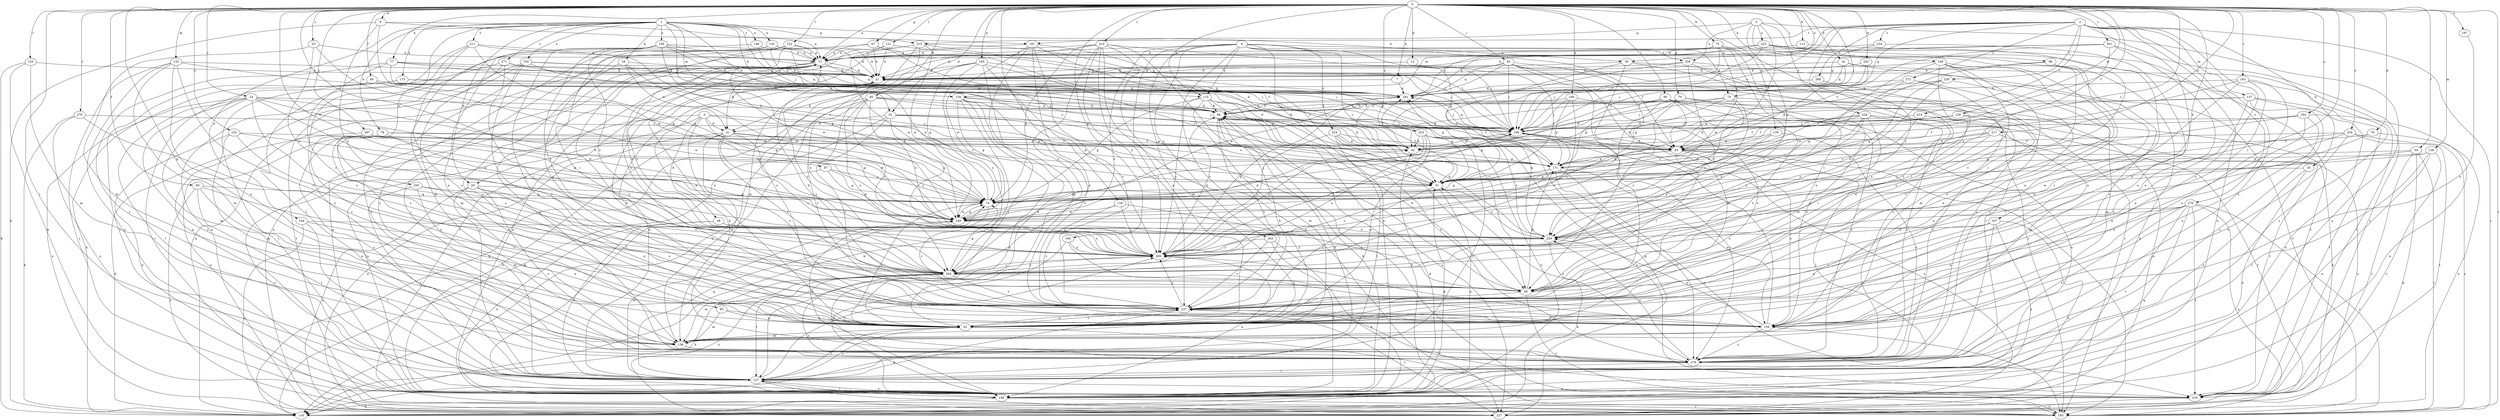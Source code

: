 strict digraph  {
0;
1;
2;
3;
4;
5;
6;
7;
11;
12;
16;
18;
20;
21;
23;
24;
31;
32;
35;
38;
41;
42;
49;
50;
53;
54;
56;
60;
63;
65;
67;
70;
73;
74;
75;
76;
77;
78;
84;
86;
90;
92;
95;
97;
106;
107;
109;
113;
115;
116;
118;
121;
122;
125;
127;
128;
129;
132;
134;
137;
138;
139;
144;
145;
146;
148;
152;
154;
156;
159;
160;
165;
166;
171;
173;
181;
182;
183;
193;
194;
197;
201;
202;
204;
210;
211;
214;
215;
216;
217;
223;
224;
225;
226;
227;
228;
234;
237;
242;
248;
254;
255;
258;
259;
267;
268;
269;
270;
271;
272;
276;
279;
0 -> 6  [label=a];
0 -> 7  [label=a];
0 -> 11  [label=a];
0 -> 12  [label=b];
0 -> 16  [label=b];
0 -> 23  [label=c];
0 -> 24  [label=c];
0 -> 31  [label=c];
0 -> 32  [label=d];
0 -> 49  [label=e];
0 -> 50  [label=e];
0 -> 54  [label=f];
0 -> 56  [label=f];
0 -> 60  [label=f];
0 -> 63  [label=f];
0 -> 65  [label=g];
0 -> 67  [label=g];
0 -> 70  [label=g];
0 -> 75  [label=h];
0 -> 76  [label=h];
0 -> 77  [label=h];
0 -> 86  [label=i];
0 -> 90  [label=i];
0 -> 92  [label=i];
0 -> 95  [label=i];
0 -> 97  [label=j];
0 -> 106  [label=j];
0 -> 107  [label=k];
0 -> 109  [label=k];
0 -> 113  [label=k];
0 -> 115  [label=k];
0 -> 118  [label=l];
0 -> 121  [label=l];
0 -> 122  [label=l];
0 -> 125  [label=l];
0 -> 127  [label=l];
0 -> 128  [label=m];
0 -> 129  [label=m];
0 -> 132  [label=m];
0 -> 139  [label=n];
0 -> 152  [label=o];
0 -> 160  [label=p];
0 -> 165  [label=p];
0 -> 166  [label=p];
0 -> 183  [label=r];
0 -> 193  [label=r];
0 -> 194  [label=s];
0 -> 197  [label=s];
0 -> 201  [label=s];
0 -> 210  [label=t];
0 -> 217  [label=u];
0 -> 223  [label=u];
0 -> 242  [label=w];
0 -> 248  [label=w];
0 -> 254  [label=x];
0 -> 267  [label=y];
0 -> 270  [label=z];
1 -> 18  [label=b];
1 -> 20  [label=b];
1 -> 32  [label=d];
1 -> 50  [label=e];
1 -> 78  [label=h];
1 -> 84  [label=h];
1 -> 106  [label=j];
1 -> 115  [label=k];
1 -> 134  [label=m];
1 -> 144  [label=n];
1 -> 145  [label=n];
1 -> 146  [label=n];
1 -> 154  [label=o];
1 -> 156  [label=o];
1 -> 173  [label=q];
1 -> 181  [label=q];
1 -> 211  [label=t];
1 -> 255  [label=x];
1 -> 271  [label=z];
2 -> 35  [label=d];
2 -> 53  [label=e];
2 -> 73  [label=g];
2 -> 134  [label=m];
2 -> 137  [label=m];
2 -> 159  [label=o];
2 -> 193  [label=r];
2 -> 214  [label=t];
2 -> 215  [label=t];
2 -> 223  [label=u];
2 -> 228  [label=v];
2 -> 234  [label=v];
2 -> 268  [label=y];
2 -> 269  [label=y];
2 -> 272  [label=z];
2 -> 276  [label=z];
2 -> 279  [label=z];
3 -> 20  [label=b];
3 -> 31  [label=c];
3 -> 38  [label=d];
3 -> 41  [label=d];
3 -> 138  [label=m];
3 -> 148  [label=n];
3 -> 171  [label=p];
3 -> 248  [label=w];
4 -> 11  [label=a];
4 -> 31  [label=c];
4 -> 53  [label=e];
4 -> 63  [label=f];
4 -> 73  [label=g];
4 -> 106  [label=j];
4 -> 115  [label=k];
4 -> 138  [label=m];
4 -> 148  [label=n];
4 -> 202  [label=s];
4 -> 204  [label=s];
4 -> 224  [label=u];
4 -> 237  [label=v];
4 -> 258  [label=x];
5 -> 63  [label=f];
5 -> 74  [label=g];
5 -> 181  [label=q];
5 -> 225  [label=u];
5 -> 226  [label=u];
5 -> 227  [label=u];
5 -> 237  [label=v];
5 -> 258  [label=x];
6 -> 11  [label=a];
6 -> 116  [label=k];
6 -> 215  [label=t];
6 -> 248  [label=w];
6 -> 269  [label=y];
7 -> 41  [label=d];
7 -> 182  [label=q];
11 -> 21  [label=b];
11 -> 41  [label=d];
11 -> 148  [label=n];
11 -> 182  [label=q];
11 -> 204  [label=s];
11 -> 269  [label=y];
12 -> 21  [label=b];
12 -> 31  [label=c];
16 -> 21  [label=b];
16 -> 106  [label=j];
16 -> 159  [label=o];
16 -> 182  [label=q];
16 -> 216  [label=t];
18 -> 21  [label=b];
18 -> 41  [label=d];
18 -> 53  [label=e];
18 -> 248  [label=w];
20 -> 53  [label=e];
20 -> 74  [label=g];
20 -> 127  [label=l];
20 -> 159  [label=o];
20 -> 227  [label=u];
20 -> 279  [label=z];
21 -> 182  [label=q];
21 -> 204  [label=s];
21 -> 269  [label=y];
23 -> 11  [label=a];
23 -> 74  [label=g];
23 -> 138  [label=m];
23 -> 259  [label=x];
24 -> 74  [label=g];
24 -> 84  [label=h];
24 -> 127  [label=l];
24 -> 138  [label=m];
24 -> 204  [label=s];
24 -> 227  [label=u];
24 -> 248  [label=w];
24 -> 259  [label=x];
24 -> 279  [label=z];
31 -> 74  [label=g];
31 -> 148  [label=n];
31 -> 182  [label=q];
31 -> 237  [label=v];
31 -> 279  [label=z];
32 -> 31  [label=c];
32 -> 41  [label=d];
32 -> 63  [label=f];
32 -> 116  [label=k];
32 -> 171  [label=p];
32 -> 237  [label=v];
32 -> 269  [label=y];
35 -> 31  [label=c];
35 -> 148  [label=n];
35 -> 279  [label=z];
38 -> 127  [label=l];
38 -> 148  [label=n];
38 -> 259  [label=x];
38 -> 269  [label=y];
41 -> 42  [label=d];
41 -> 74  [label=g];
41 -> 95  [label=i];
41 -> 148  [label=n];
41 -> 204  [label=s];
41 -> 227  [label=u];
41 -> 237  [label=v];
41 -> 269  [label=y];
42 -> 21  [label=b];
42 -> 84  [label=h];
42 -> 171  [label=p];
49 -> 42  [label=d];
49 -> 84  [label=h];
49 -> 106  [label=j];
49 -> 116  [label=k];
49 -> 204  [label=s];
49 -> 216  [label=t];
49 -> 237  [label=v];
49 -> 259  [label=x];
49 -> 269  [label=y];
50 -> 21  [label=b];
50 -> 31  [label=c];
50 -> 95  [label=i];
50 -> 193  [label=r];
50 -> 279  [label=z];
53 -> 21  [label=b];
53 -> 84  [label=h];
53 -> 127  [label=l];
53 -> 138  [label=m];
53 -> 193  [label=r];
53 -> 237  [label=v];
54 -> 116  [label=k];
54 -> 171  [label=p];
54 -> 193  [label=r];
54 -> 216  [label=t];
54 -> 259  [label=x];
56 -> 106  [label=j];
56 -> 127  [label=l];
56 -> 182  [label=q];
56 -> 248  [label=w];
60 -> 53  [label=e];
60 -> 74  [label=g];
60 -> 127  [label=l];
60 -> 193  [label=r];
60 -> 237  [label=v];
63 -> 74  [label=g];
63 -> 95  [label=i];
63 -> 127  [label=l];
63 -> 159  [label=o];
63 -> 171  [label=p];
63 -> 193  [label=r];
65 -> 53  [label=e];
65 -> 138  [label=m];
65 -> 159  [label=o];
67 -> 11  [label=a];
67 -> 21  [label=b];
67 -> 42  [label=d];
67 -> 171  [label=p];
67 -> 227  [label=u];
70 -> 42  [label=d];
70 -> 84  [label=h];
70 -> 159  [label=o];
70 -> 171  [label=p];
70 -> 248  [label=w];
70 -> 279  [label=z];
73 -> 84  [label=h];
73 -> 106  [label=j];
73 -> 171  [label=p];
73 -> 248  [label=w];
73 -> 259  [label=x];
73 -> 279  [label=z];
74 -> 11  [label=a];
74 -> 53  [label=e];
74 -> 106  [label=j];
74 -> 237  [label=v];
74 -> 248  [label=w];
75 -> 11  [label=a];
75 -> 95  [label=i];
75 -> 106  [label=j];
75 -> 182  [label=q];
75 -> 204  [label=s];
75 -> 237  [label=v];
75 -> 248  [label=w];
76 -> 63  [label=f];
76 -> 95  [label=i];
76 -> 227  [label=u];
77 -> 21  [label=b];
77 -> 42  [label=d];
77 -> 106  [label=j];
77 -> 182  [label=q];
77 -> 204  [label=s];
77 -> 279  [label=z];
78 -> 42  [label=d];
78 -> 53  [label=e];
78 -> 63  [label=f];
78 -> 148  [label=n];
78 -> 269  [label=y];
78 -> 279  [label=z];
84 -> 106  [label=j];
84 -> 227  [label=u];
84 -> 237  [label=v];
86 -> 21  [label=b];
86 -> 31  [label=c];
86 -> 116  [label=k];
86 -> 216  [label=t];
86 -> 279  [label=z];
90 -> 42  [label=d];
90 -> 63  [label=f];
90 -> 74  [label=g];
90 -> 84  [label=h];
90 -> 148  [label=n];
90 -> 227  [label=u];
90 -> 237  [label=v];
90 -> 269  [label=y];
90 -> 279  [label=z];
92 -> 21  [label=b];
92 -> 63  [label=f];
92 -> 106  [label=j];
92 -> 138  [label=m];
92 -> 182  [label=q];
92 -> 193  [label=r];
92 -> 237  [label=v];
92 -> 248  [label=w];
95 -> 21  [label=b];
95 -> 84  [label=h];
95 -> 171  [label=p];
95 -> 193  [label=r];
95 -> 237  [label=v];
97 -> 31  [label=c];
97 -> 74  [label=g];
97 -> 216  [label=t];
97 -> 248  [label=w];
106 -> 42  [label=d];
106 -> 63  [label=f];
106 -> 182  [label=q];
106 -> 227  [label=u];
106 -> 279  [label=z];
107 -> 53  [label=e];
107 -> 116  [label=k];
107 -> 148  [label=n];
107 -> 237  [label=v];
107 -> 259  [label=x];
107 -> 279  [label=z];
109 -> 21  [label=b];
109 -> 53  [label=e];
109 -> 95  [label=i];
109 -> 138  [label=m];
109 -> 159  [label=o];
109 -> 248  [label=w];
109 -> 279  [label=z];
113 -> 11  [label=a];
113 -> 95  [label=i];
115 -> 74  [label=g];
115 -> 84  [label=h];
115 -> 95  [label=i];
115 -> 138  [label=m];
115 -> 171  [label=p];
115 -> 269  [label=y];
115 -> 279  [label=z];
116 -> 11  [label=a];
116 -> 84  [label=h];
118 -> 95  [label=i];
118 -> 237  [label=v];
118 -> 248  [label=w];
118 -> 269  [label=y];
121 -> 11  [label=a];
121 -> 21  [label=b];
121 -> 106  [label=j];
121 -> 193  [label=r];
121 -> 248  [label=w];
122 -> 11  [label=a];
122 -> 21  [label=b];
122 -> 31  [label=c];
122 -> 127  [label=l];
122 -> 159  [label=o];
122 -> 237  [label=v];
122 -> 248  [label=w];
125 -> 21  [label=b];
125 -> 116  [label=k];
125 -> 138  [label=m];
125 -> 148  [label=n];
127 -> 21  [label=b];
127 -> 53  [label=e];
127 -> 74  [label=g];
127 -> 84  [label=h];
127 -> 148  [label=n];
127 -> 216  [label=t];
127 -> 227  [label=u];
127 -> 248  [label=w];
127 -> 269  [label=y];
128 -> 127  [label=l];
128 -> 148  [label=n];
128 -> 171  [label=p];
128 -> 216  [label=t];
128 -> 248  [label=w];
129 -> 42  [label=d];
129 -> 63  [label=f];
129 -> 106  [label=j];
129 -> 116  [label=k];
129 -> 216  [label=t];
132 -> 21  [label=b];
132 -> 53  [label=e];
132 -> 84  [label=h];
132 -> 138  [label=m];
132 -> 148  [label=n];
132 -> 193  [label=r];
132 -> 237  [label=v];
134 -> 53  [label=e];
134 -> 63  [label=f];
134 -> 74  [label=g];
134 -> 84  [label=h];
134 -> 116  [label=k];
134 -> 148  [label=n];
134 -> 237  [label=v];
137 -> 42  [label=d];
137 -> 84  [label=h];
137 -> 148  [label=n];
137 -> 159  [label=o];
137 -> 216  [label=t];
137 -> 279  [label=z];
138 -> 279  [label=z];
139 -> 31  [label=c];
139 -> 42  [label=d];
139 -> 269  [label=y];
139 -> 279  [label=z];
144 -> 53  [label=e];
144 -> 127  [label=l];
144 -> 227  [label=u];
144 -> 259  [label=x];
145 -> 11  [label=a];
145 -> 21  [label=b];
145 -> 95  [label=i];
145 -> 182  [label=q];
145 -> 227  [label=u];
145 -> 279  [label=z];
146 -> 11  [label=a];
146 -> 138  [label=m];
146 -> 182  [label=q];
148 -> 11  [label=a];
148 -> 31  [label=c];
148 -> 42  [label=d];
148 -> 84  [label=h];
148 -> 116  [label=k];
148 -> 127  [label=l];
148 -> 193  [label=r];
152 -> 42  [label=d];
152 -> 74  [label=g];
152 -> 138  [label=m];
152 -> 148  [label=n];
152 -> 204  [label=s];
154 -> 21  [label=b];
154 -> 31  [label=c];
154 -> 84  [label=h];
154 -> 148  [label=n];
154 -> 159  [label=o];
154 -> 193  [label=r];
154 -> 279  [label=z];
156 -> 11  [label=a];
156 -> 21  [label=b];
156 -> 53  [label=e];
156 -> 63  [label=f];
156 -> 74  [label=g];
156 -> 182  [label=q];
156 -> 204  [label=s];
156 -> 237  [label=v];
156 -> 269  [label=y];
159 -> 106  [label=j];
159 -> 193  [label=r];
159 -> 259  [label=x];
159 -> 269  [label=y];
159 -> 279  [label=z];
160 -> 148  [label=n];
160 -> 159  [label=o];
160 -> 269  [label=y];
165 -> 21  [label=b];
165 -> 31  [label=c];
165 -> 74  [label=g];
165 -> 106  [label=j];
165 -> 116  [label=k];
165 -> 159  [label=o];
165 -> 204  [label=s];
165 -> 269  [label=y];
166 -> 84  [label=h];
166 -> 106  [label=j];
166 -> 171  [label=p];
166 -> 204  [label=s];
166 -> 237  [label=v];
171 -> 31  [label=c];
171 -> 74  [label=g];
171 -> 159  [label=o];
171 -> 204  [label=s];
171 -> 216  [label=t];
171 -> 279  [label=z];
173 -> 42  [label=d];
173 -> 116  [label=k];
173 -> 182  [label=q];
173 -> 216  [label=t];
181 -> 11  [label=a];
181 -> 31  [label=c];
181 -> 53  [label=e];
181 -> 127  [label=l];
181 -> 182  [label=q];
181 -> 237  [label=v];
181 -> 248  [label=w];
182 -> 84  [label=h];
182 -> 106  [label=j];
183 -> 31  [label=c];
183 -> 53  [label=e];
183 -> 95  [label=i];
183 -> 159  [label=o];
183 -> 182  [label=q];
183 -> 279  [label=z];
194 -> 53  [label=e];
194 -> 63  [label=f];
194 -> 74  [label=g];
194 -> 106  [label=j];
194 -> 148  [label=n];
194 -> 159  [label=o];
197 -> 159  [label=o];
201 -> 11  [label=a];
201 -> 21  [label=b];
201 -> 53  [label=e];
201 -> 63  [label=f];
201 -> 216  [label=t];
201 -> 259  [label=x];
202 -> 116  [label=k];
202 -> 148  [label=n];
202 -> 237  [label=v];
202 -> 269  [label=y];
204 -> 74  [label=g];
204 -> 95  [label=i];
204 -> 116  [label=k];
204 -> 127  [label=l];
204 -> 138  [label=m];
204 -> 148  [label=n];
204 -> 227  [label=u];
204 -> 237  [label=v];
204 -> 269  [label=y];
210 -> 11  [label=a];
210 -> 21  [label=b];
210 -> 74  [label=g];
210 -> 95  [label=i];
210 -> 171  [label=p];
210 -> 193  [label=r];
210 -> 204  [label=s];
210 -> 227  [label=u];
210 -> 237  [label=v];
210 -> 269  [label=y];
211 -> 11  [label=a];
211 -> 31  [label=c];
211 -> 74  [label=g];
211 -> 127  [label=l];
211 -> 159  [label=o];
211 -> 279  [label=z];
214 -> 53  [label=e];
214 -> 106  [label=j];
214 -> 259  [label=x];
215 -> 11  [label=a];
215 -> 53  [label=e];
215 -> 106  [label=j];
215 -> 138  [label=m];
215 -> 159  [label=o];
215 -> 171  [label=p];
215 -> 248  [label=w];
216 -> 227  [label=u];
216 -> 237  [label=v];
217 -> 31  [label=c];
217 -> 42  [label=d];
217 -> 204  [label=s];
217 -> 227  [label=u];
217 -> 259  [label=x];
223 -> 42  [label=d];
223 -> 53  [label=e];
223 -> 127  [label=l];
223 -> 148  [label=n];
223 -> 204  [label=s];
223 -> 216  [label=t];
223 -> 259  [label=x];
223 -> 269  [label=y];
224 -> 31  [label=c];
224 -> 42  [label=d];
224 -> 63  [label=f];
224 -> 95  [label=i];
224 -> 127  [label=l];
224 -> 269  [label=y];
225 -> 11  [label=a];
225 -> 53  [label=e];
225 -> 106  [label=j];
225 -> 148  [label=n];
225 -> 159  [label=o];
225 -> 182  [label=q];
226 -> 42  [label=d];
226 -> 63  [label=f];
226 -> 95  [label=i];
226 -> 106  [label=j];
226 -> 138  [label=m];
226 -> 193  [label=r];
226 -> 259  [label=x];
226 -> 269  [label=y];
227 -> 182  [label=q];
227 -> 237  [label=v];
228 -> 74  [label=g];
228 -> 138  [label=m];
228 -> 171  [label=p];
228 -> 182  [label=q];
228 -> 259  [label=x];
234 -> 11  [label=a];
234 -> 159  [label=o];
234 -> 182  [label=q];
237 -> 53  [label=e];
237 -> 116  [label=k];
237 -> 159  [label=o];
237 -> 269  [label=y];
242 -> 21  [label=b];
242 -> 106  [label=j];
242 -> 171  [label=p];
248 -> 42  [label=d];
248 -> 74  [label=g];
248 -> 259  [label=x];
254 -> 53  [label=e];
254 -> 63  [label=f];
254 -> 159  [label=o];
254 -> 193  [label=r];
254 -> 216  [label=t];
254 -> 259  [label=x];
255 -> 74  [label=g];
255 -> 127  [label=l];
255 -> 138  [label=m];
255 -> 204  [label=s];
258 -> 21  [label=b];
258 -> 42  [label=d];
258 -> 127  [label=l];
258 -> 193  [label=r];
258 -> 269  [label=y];
259 -> 31  [label=c];
259 -> 84  [label=h];
259 -> 116  [label=k];
259 -> 182  [label=q];
259 -> 269  [label=y];
267 -> 53  [label=e];
267 -> 63  [label=f];
267 -> 74  [label=g];
267 -> 116  [label=k];
267 -> 171  [label=p];
267 -> 204  [label=s];
267 -> 259  [label=x];
268 -> 182  [label=q];
268 -> 204  [label=s];
269 -> 11  [label=a];
269 -> 84  [label=h];
269 -> 106  [label=j];
269 -> 148  [label=n];
269 -> 182  [label=q];
269 -> 204  [label=s];
270 -> 106  [label=j];
270 -> 116  [label=k];
270 -> 148  [label=n];
270 -> 237  [label=v];
271 -> 21  [label=b];
271 -> 95  [label=i];
271 -> 106  [label=j];
271 -> 138  [label=m];
271 -> 193  [label=r];
272 -> 53  [label=e];
272 -> 74  [label=g];
272 -> 106  [label=j];
272 -> 182  [label=q];
272 -> 237  [label=v];
276 -> 53  [label=e];
276 -> 127  [label=l];
276 -> 148  [label=n];
276 -> 193  [label=r];
276 -> 204  [label=s];
276 -> 216  [label=t];
276 -> 227  [label=u];
276 -> 248  [label=w];
276 -> 279  [label=z];
279 -> 11  [label=a];
279 -> 21  [label=b];
279 -> 127  [label=l];
279 -> 248  [label=w];
279 -> 259  [label=x];
}
